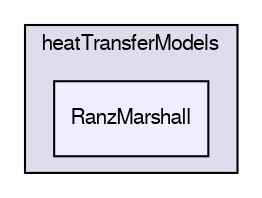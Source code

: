 digraph "applications/solvers/multiphase/multiphaseEulerFoam/interfacialModels/heatTransferModels/RanzMarshall" {
  bgcolor=transparent;
  compound=true
  node [ fontsize="10", fontname="FreeSans"];
  edge [ labelfontsize="10", labelfontname="FreeSans"];
  subgraph clusterdir_7276c28f8327863bb57304a41d4ead16 {
    graph [ bgcolor="#ddddee", pencolor="black", label="heatTransferModels" fontname="FreeSans", fontsize="10", URL="dir_7276c28f8327863bb57304a41d4ead16.html"]
  dir_7f34c585d73384fa121685588a8c9086 [shape=box, label="RanzMarshall", style="filled", fillcolor="#eeeeff", pencolor="black", URL="dir_7f34c585d73384fa121685588a8c9086.html"];
  }
}
